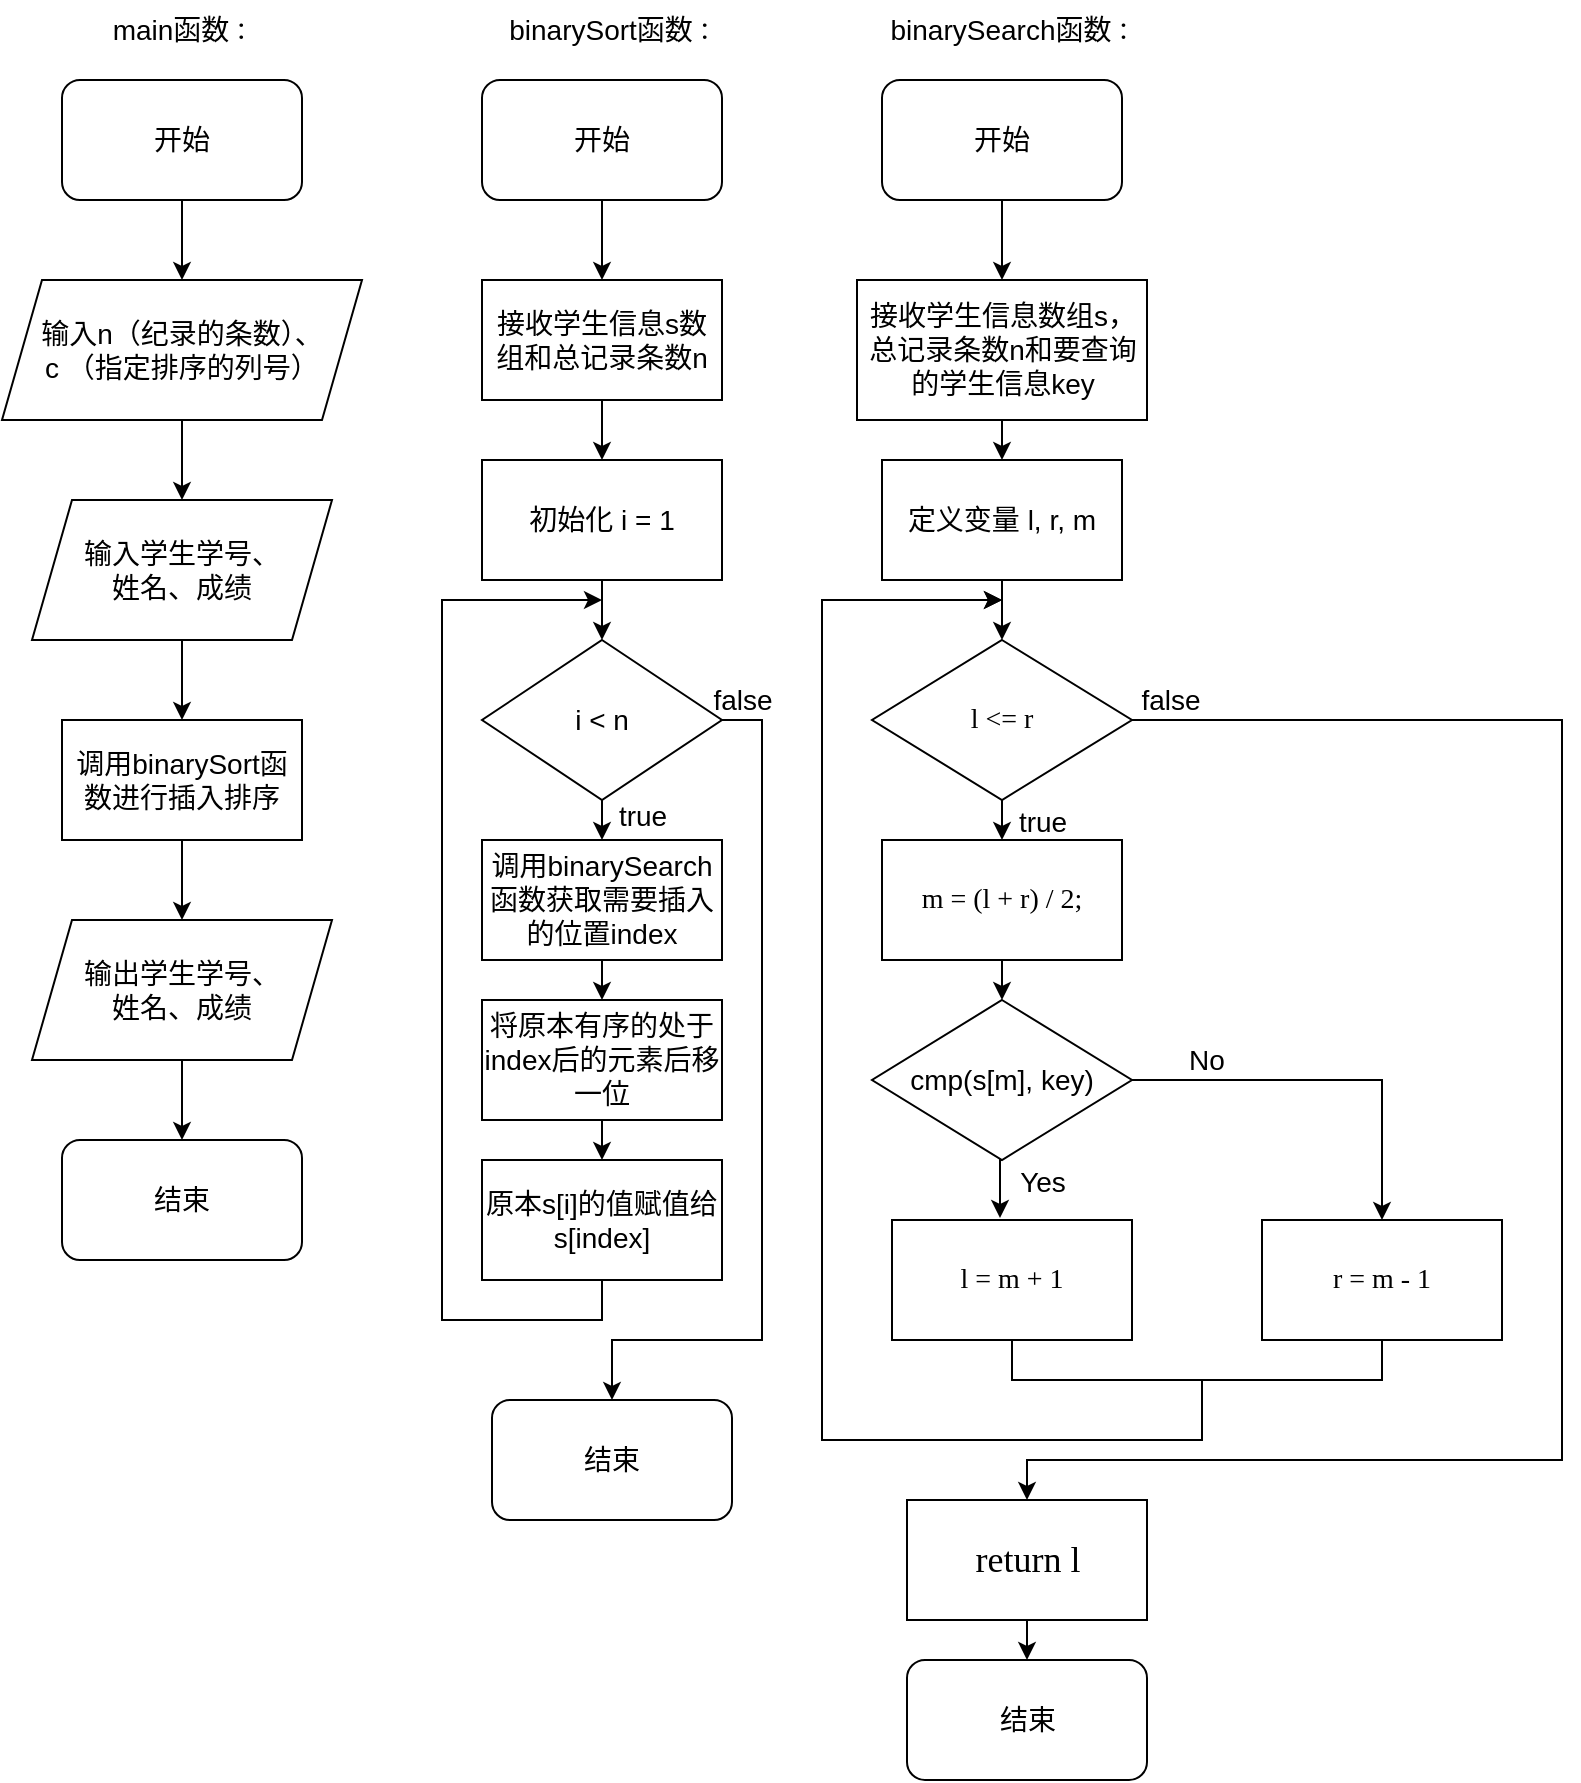 <mxfile version="22.1.2" type="device">
  <diagram name="Page-1" id="edf60f1a-56cd-e834-aa8a-f176f3a09ee4">
    <mxGraphModel dx="1461" dy="733" grid="1" gridSize="10" guides="1" tooltips="1" connect="1" arrows="1" fold="1" page="1" pageScale="1" pageWidth="1100" pageHeight="850" background="none" math="0" shadow="0">
      <root>
        <mxCell id="0" />
        <mxCell id="1" parent="0" />
        <mxCell id="b1GDhm4AdZXL22YN_vrV-1" value="&lt;font style=&quot;font-size: 14px;&quot;&gt;main函数&lt;/font&gt;：" style="text;html=1;align=center;verticalAlign=middle;resizable=0;points=[];autosize=1;strokeColor=none;fillColor=none;" parent="1" vertex="1">
          <mxGeometry x="55" width="90" height="30" as="geometry" />
        </mxCell>
        <mxCell id="b1GDhm4AdZXL22YN_vrV-8" style="edgeStyle=orthogonalEdgeStyle;rounded=0;orthogonalLoop=1;jettySize=auto;html=1;exitX=0.5;exitY=1;exitDx=0;exitDy=0;entryX=0.5;entryY=0;entryDx=0;entryDy=0;" parent="1" source="b1GDhm4AdZXL22YN_vrV-2" target="b1GDhm4AdZXL22YN_vrV-3" edge="1">
          <mxGeometry relative="1" as="geometry" />
        </mxCell>
        <mxCell id="b1GDhm4AdZXL22YN_vrV-2" value="&lt;font style=&quot;font-size: 14px;&quot;&gt;开始&lt;/font&gt;" style="rounded=1;whiteSpace=wrap;html=1;" parent="1" vertex="1">
          <mxGeometry x="40" y="40" width="120" height="60" as="geometry" />
        </mxCell>
        <mxCell id="b1GDhm4AdZXL22YN_vrV-9" style="edgeStyle=orthogonalEdgeStyle;rounded=0;orthogonalLoop=1;jettySize=auto;html=1;exitX=0.5;exitY=1;exitDx=0;exitDy=0;entryX=0.5;entryY=0;entryDx=0;entryDy=0;" parent="1" source="b1GDhm4AdZXL22YN_vrV-3" target="b1GDhm4AdZXL22YN_vrV-4" edge="1">
          <mxGeometry relative="1" as="geometry" />
        </mxCell>
        <mxCell id="b1GDhm4AdZXL22YN_vrV-3" value="&lt;div&gt;&lt;font style=&quot;font-size: 14px;&quot;&gt;输入n（纪录的条数）、&lt;/font&gt;&lt;/div&gt;&lt;div&gt;&lt;font style=&quot;font-size: 14px;&quot;&gt;c （指定排序的列号）&lt;/font&gt;&lt;/div&gt;" style="shape=parallelogram;perimeter=parallelogramPerimeter;whiteSpace=wrap;html=1;fixedSize=1;" parent="1" vertex="1">
          <mxGeometry x="10" y="140" width="180" height="70" as="geometry" />
        </mxCell>
        <mxCell id="b1GDhm4AdZXL22YN_vrV-10" style="edgeStyle=orthogonalEdgeStyle;rounded=0;orthogonalLoop=1;jettySize=auto;html=1;exitX=0.5;exitY=1;exitDx=0;exitDy=0;entryX=0.5;entryY=0;entryDx=0;entryDy=0;" parent="1" source="b1GDhm4AdZXL22YN_vrV-4" target="b1GDhm4AdZXL22YN_vrV-5" edge="1">
          <mxGeometry relative="1" as="geometry" />
        </mxCell>
        <mxCell id="b1GDhm4AdZXL22YN_vrV-4" value="&lt;div&gt;&lt;font style=&quot;font-size: 14px;&quot;&gt;输入学生学号、&lt;/font&gt;&lt;/div&gt;&lt;div&gt;&lt;font style=&quot;font-size: 14px;&quot;&gt;姓名、成绩&lt;/font&gt;&lt;/div&gt;" style="shape=parallelogram;perimeter=parallelogramPerimeter;whiteSpace=wrap;html=1;fixedSize=1;" parent="1" vertex="1">
          <mxGeometry x="25" y="250" width="150" height="70" as="geometry" />
        </mxCell>
        <mxCell id="b1GDhm4AdZXL22YN_vrV-11" style="edgeStyle=orthogonalEdgeStyle;rounded=0;orthogonalLoop=1;jettySize=auto;html=1;exitX=0.5;exitY=1;exitDx=0;exitDy=0;entryX=0.5;entryY=0;entryDx=0;entryDy=0;" parent="1" source="b1GDhm4AdZXL22YN_vrV-5" target="b1GDhm4AdZXL22YN_vrV-7" edge="1">
          <mxGeometry relative="1" as="geometry" />
        </mxCell>
        <mxCell id="b1GDhm4AdZXL22YN_vrV-5" value="&lt;font style=&quot;font-size: 14px;&quot;&gt;调用binarySort函数进行插入排序&lt;/font&gt;" style="rounded=0;whiteSpace=wrap;html=1;" parent="1" vertex="1">
          <mxGeometry x="40" y="360" width="120" height="60" as="geometry" />
        </mxCell>
        <mxCell id="b1GDhm4AdZXL22YN_vrV-13" style="edgeStyle=orthogonalEdgeStyle;rounded=0;orthogonalLoop=1;jettySize=auto;html=1;exitX=0.5;exitY=1;exitDx=0;exitDy=0;entryX=0.5;entryY=0;entryDx=0;entryDy=0;" parent="1" source="b1GDhm4AdZXL22YN_vrV-7" target="b1GDhm4AdZXL22YN_vrV-12" edge="1">
          <mxGeometry relative="1" as="geometry" />
        </mxCell>
        <mxCell id="b1GDhm4AdZXL22YN_vrV-7" value="&lt;div&gt;&lt;font style=&quot;font-size: 14px;&quot;&gt;输出学生学号、&lt;/font&gt;&lt;/div&gt;&lt;div&gt;&lt;font style=&quot;font-size: 14px;&quot;&gt;姓名、成绩&lt;/font&gt;&lt;/div&gt;" style="shape=parallelogram;perimeter=parallelogramPerimeter;whiteSpace=wrap;html=1;fixedSize=1;" parent="1" vertex="1">
          <mxGeometry x="25" y="460" width="150" height="70" as="geometry" />
        </mxCell>
        <mxCell id="b1GDhm4AdZXL22YN_vrV-12" value="&lt;font style=&quot;font-size: 14px;&quot;&gt;结束&lt;/font&gt;" style="rounded=1;whiteSpace=wrap;html=1;" parent="1" vertex="1">
          <mxGeometry x="40" y="570" width="120" height="60" as="geometry" />
        </mxCell>
        <mxCell id="b1GDhm4AdZXL22YN_vrV-14" value="&lt;font style=&quot;font-size: 14px;&quot;&gt;binarySort函数&lt;/font&gt;：" style="text;html=1;align=center;verticalAlign=middle;resizable=0;points=[];autosize=1;strokeColor=none;fillColor=none;" parent="1" vertex="1">
          <mxGeometry x="250" width="130" height="30" as="geometry" />
        </mxCell>
        <mxCell id="b1GDhm4AdZXL22YN_vrV-22" style="edgeStyle=orthogonalEdgeStyle;rounded=0;orthogonalLoop=1;jettySize=auto;html=1;exitX=0.5;exitY=1;exitDx=0;exitDy=0;entryX=0.5;entryY=0;entryDx=0;entryDy=0;" parent="1" source="b1GDhm4AdZXL22YN_vrV-15" target="b1GDhm4AdZXL22YN_vrV-18" edge="1">
          <mxGeometry relative="1" as="geometry" />
        </mxCell>
        <mxCell id="b1GDhm4AdZXL22YN_vrV-15" value="&lt;font style=&quot;font-size: 14px;&quot;&gt;开始&lt;/font&gt;" style="rounded=1;whiteSpace=wrap;html=1;" parent="1" vertex="1">
          <mxGeometry x="250" y="40" width="120" height="60" as="geometry" />
        </mxCell>
        <mxCell id="b1GDhm4AdZXL22YN_vrV-24" style="edgeStyle=orthogonalEdgeStyle;rounded=0;orthogonalLoop=1;jettySize=auto;html=1;exitX=0.5;exitY=1;exitDx=0;exitDy=0;entryX=0.5;entryY=0;entryDx=0;entryDy=0;" parent="1" source="b1GDhm4AdZXL22YN_vrV-16" target="b1GDhm4AdZXL22YN_vrV-17" edge="1">
          <mxGeometry relative="1" as="geometry" />
        </mxCell>
        <mxCell id="b1GDhm4AdZXL22YN_vrV-16" value="&lt;font style=&quot;font-size: 14px;&quot;&gt;初始化 i = 1&lt;/font&gt;" style="rounded=0;whiteSpace=wrap;html=1;" parent="1" vertex="1">
          <mxGeometry x="250" y="230" width="120" height="60" as="geometry" />
        </mxCell>
        <mxCell id="b1GDhm4AdZXL22YN_vrV-25" style="edgeStyle=orthogonalEdgeStyle;rounded=0;orthogonalLoop=1;jettySize=auto;html=1;exitX=0.5;exitY=1;exitDx=0;exitDy=0;entryX=0.5;entryY=0;entryDx=0;entryDy=0;" parent="1" source="b1GDhm4AdZXL22YN_vrV-17" target="b1GDhm4AdZXL22YN_vrV-19" edge="1">
          <mxGeometry relative="1" as="geometry" />
        </mxCell>
        <mxCell id="b1GDhm4AdZXL22YN_vrV-26" value="&lt;div&gt;&lt;font style=&quot;font-size: 14px;&quot;&gt;true&lt;/font&gt;&lt;/div&gt;" style="edgeLabel;html=1;align=center;verticalAlign=middle;resizable=0;points=[];" parent="b1GDhm4AdZXL22YN_vrV-25" vertex="1" connectable="0">
          <mxGeometry x="-0.2" y="2" relative="1" as="geometry">
            <mxPoint x="18" as="offset" />
          </mxGeometry>
        </mxCell>
        <mxCell id="b1GDhm4AdZXL22YN_vrV-31" style="edgeStyle=orthogonalEdgeStyle;rounded=0;orthogonalLoop=1;jettySize=auto;html=1;exitX=1;exitY=0.5;exitDx=0;exitDy=0;" parent="1" source="b1GDhm4AdZXL22YN_vrV-17" target="b1GDhm4AdZXL22YN_vrV-30" edge="1">
          <mxGeometry relative="1" as="geometry">
            <Array as="points">
              <mxPoint x="390" y="360" />
              <mxPoint x="390" y="670" />
              <mxPoint x="315" y="670" />
            </Array>
          </mxGeometry>
        </mxCell>
        <mxCell id="b1GDhm4AdZXL22YN_vrV-32" value="&lt;font style=&quot;font-size: 14px;&quot;&gt;false&lt;/font&gt;" style="edgeLabel;html=1;align=center;verticalAlign=middle;resizable=0;points=[];" parent="b1GDhm4AdZXL22YN_vrV-31" vertex="1" connectable="0">
          <mxGeometry x="-0.954" y="-3" relative="1" as="geometry">
            <mxPoint y="-13" as="offset" />
          </mxGeometry>
        </mxCell>
        <mxCell id="b1GDhm4AdZXL22YN_vrV-17" value="&lt;font style=&quot;font-size: 14px;&quot;&gt;i &amp;lt; n&lt;/font&gt;" style="rhombus;whiteSpace=wrap;html=1;" parent="1" vertex="1">
          <mxGeometry x="250" y="320" width="120" height="80" as="geometry" />
        </mxCell>
        <mxCell id="b1GDhm4AdZXL22YN_vrV-23" style="edgeStyle=orthogonalEdgeStyle;rounded=0;orthogonalLoop=1;jettySize=auto;html=1;exitX=0.5;exitY=1;exitDx=0;exitDy=0;entryX=0.5;entryY=0;entryDx=0;entryDy=0;" parent="1" source="b1GDhm4AdZXL22YN_vrV-18" target="b1GDhm4AdZXL22YN_vrV-16" edge="1">
          <mxGeometry relative="1" as="geometry" />
        </mxCell>
        <mxCell id="b1GDhm4AdZXL22YN_vrV-18" value="&lt;font style=&quot;font-size: 14px;&quot;&gt;接收学生信息s数组和总记录条数n&lt;/font&gt;" style="rounded=0;whiteSpace=wrap;html=1;" parent="1" vertex="1">
          <mxGeometry x="250" y="140" width="120" height="60" as="geometry" />
        </mxCell>
        <mxCell id="b1GDhm4AdZXL22YN_vrV-27" style="edgeStyle=orthogonalEdgeStyle;rounded=0;orthogonalLoop=1;jettySize=auto;html=1;exitX=0.5;exitY=1;exitDx=0;exitDy=0;entryX=0.5;entryY=0;entryDx=0;entryDy=0;" parent="1" source="b1GDhm4AdZXL22YN_vrV-19" target="b1GDhm4AdZXL22YN_vrV-20" edge="1">
          <mxGeometry relative="1" as="geometry" />
        </mxCell>
        <mxCell id="b1GDhm4AdZXL22YN_vrV-19" value="&lt;font style=&quot;font-size: 14px;&quot;&gt;调用binarySearch函数获取需要插入的位置index&lt;/font&gt;" style="rounded=0;whiteSpace=wrap;html=1;" parent="1" vertex="1">
          <mxGeometry x="250" y="420" width="120" height="60" as="geometry" />
        </mxCell>
        <mxCell id="b1GDhm4AdZXL22YN_vrV-28" style="edgeStyle=orthogonalEdgeStyle;rounded=0;orthogonalLoop=1;jettySize=auto;html=1;exitX=0.5;exitY=1;exitDx=0;exitDy=0;entryX=0.5;entryY=0;entryDx=0;entryDy=0;" parent="1" source="b1GDhm4AdZXL22YN_vrV-20" target="b1GDhm4AdZXL22YN_vrV-21" edge="1">
          <mxGeometry relative="1" as="geometry" />
        </mxCell>
        <mxCell id="b1GDhm4AdZXL22YN_vrV-20" value="&lt;font style=&quot;font-size: 14px;&quot;&gt;将原本有序的处于index后的元素后移一位&lt;/font&gt;" style="rounded=0;whiteSpace=wrap;html=1;" parent="1" vertex="1">
          <mxGeometry x="250" y="500" width="120" height="60" as="geometry" />
        </mxCell>
        <mxCell id="b1GDhm4AdZXL22YN_vrV-29" style="edgeStyle=orthogonalEdgeStyle;rounded=0;orthogonalLoop=1;jettySize=auto;html=1;exitX=0.5;exitY=1;exitDx=0;exitDy=0;" parent="1" source="b1GDhm4AdZXL22YN_vrV-21" edge="1">
          <mxGeometry relative="1" as="geometry">
            <mxPoint x="310" y="300" as="targetPoint" />
            <Array as="points">
              <mxPoint x="310" y="660" />
              <mxPoint x="230" y="660" />
              <mxPoint x="230" y="300" />
              <mxPoint x="250" y="300" />
            </Array>
          </mxGeometry>
        </mxCell>
        <mxCell id="b1GDhm4AdZXL22YN_vrV-21" value="&lt;font style=&quot;font-size: 14px;&quot;&gt;原本s[i]的值赋值给s[index]&lt;/font&gt;" style="rounded=0;whiteSpace=wrap;html=1;" parent="1" vertex="1">
          <mxGeometry x="250" y="580" width="120" height="60" as="geometry" />
        </mxCell>
        <mxCell id="b1GDhm4AdZXL22YN_vrV-30" value="&lt;font style=&quot;font-size: 14px;&quot;&gt;结束&lt;/font&gt;" style="rounded=1;whiteSpace=wrap;html=1;" parent="1" vertex="1">
          <mxGeometry x="255" y="700" width="120" height="60" as="geometry" />
        </mxCell>
        <mxCell id="b1GDhm4AdZXL22YN_vrV-33" value="&lt;div&gt;&lt;font style=&quot;font-size: 14px;&quot;&gt;binarySearch函数&lt;/font&gt;：&lt;/div&gt;" style="text;html=1;align=center;verticalAlign=middle;resizable=0;points=[];autosize=1;strokeColor=none;fillColor=none;" parent="1" vertex="1">
          <mxGeometry x="440" width="150" height="30" as="geometry" />
        </mxCell>
        <mxCell id="b1GDhm4AdZXL22YN_vrV-40" style="edgeStyle=orthogonalEdgeStyle;rounded=0;orthogonalLoop=1;jettySize=auto;html=1;exitX=0.5;exitY=1;exitDx=0;exitDy=0;entryX=0.5;entryY=0;entryDx=0;entryDy=0;" parent="1" source="b1GDhm4AdZXL22YN_vrV-34" target="b1GDhm4AdZXL22YN_vrV-35" edge="1">
          <mxGeometry relative="1" as="geometry" />
        </mxCell>
        <mxCell id="b1GDhm4AdZXL22YN_vrV-34" value="&lt;font style=&quot;font-size: 14px;&quot;&gt;开始&lt;/font&gt;" style="rounded=1;whiteSpace=wrap;html=1;" parent="1" vertex="1">
          <mxGeometry x="450" y="40" width="120" height="60" as="geometry" />
        </mxCell>
        <mxCell id="b1GDhm4AdZXL22YN_vrV-41" style="edgeStyle=orthogonalEdgeStyle;rounded=0;orthogonalLoop=1;jettySize=auto;html=1;exitX=0.5;exitY=1;exitDx=0;exitDy=0;entryX=0.5;entryY=0;entryDx=0;entryDy=0;" parent="1" source="b1GDhm4AdZXL22YN_vrV-35" target="b1GDhm4AdZXL22YN_vrV-36" edge="1">
          <mxGeometry relative="1" as="geometry" />
        </mxCell>
        <mxCell id="b1GDhm4AdZXL22YN_vrV-35" value="&lt;font style=&quot;font-size: 14px;&quot;&gt;接收学生信息数组s，总记录条数n和要查询的学生信息key&lt;/font&gt;" style="rounded=0;whiteSpace=wrap;html=1;" parent="1" vertex="1">
          <mxGeometry x="437.5" y="140" width="145" height="70" as="geometry" />
        </mxCell>
        <mxCell id="b1GDhm4AdZXL22YN_vrV-42" style="edgeStyle=orthogonalEdgeStyle;rounded=0;orthogonalLoop=1;jettySize=auto;html=1;exitX=0.5;exitY=1;exitDx=0;exitDy=0;entryX=0.5;entryY=0;entryDx=0;entryDy=0;" parent="1" source="b1GDhm4AdZXL22YN_vrV-36" target="b1GDhm4AdZXL22YN_vrV-37" edge="1">
          <mxGeometry relative="1" as="geometry" />
        </mxCell>
        <mxCell id="b1GDhm4AdZXL22YN_vrV-36" value="&lt;font style=&quot;font-size: 14px;&quot;&gt;定义变量 l, r, m&lt;/font&gt;" style="rounded=0;whiteSpace=wrap;html=1;" parent="1" vertex="1">
          <mxGeometry x="450" y="230" width="120" height="60" as="geometry" />
        </mxCell>
        <mxCell id="b1GDhm4AdZXL22YN_vrV-43" style="edgeStyle=orthogonalEdgeStyle;rounded=0;orthogonalLoop=1;jettySize=auto;html=1;exitX=0.5;exitY=1;exitDx=0;exitDy=0;entryX=0.5;entryY=0;entryDx=0;entryDy=0;" parent="1" source="b1GDhm4AdZXL22YN_vrV-37" target="b1GDhm4AdZXL22YN_vrV-38" edge="1">
          <mxGeometry relative="1" as="geometry" />
        </mxCell>
        <mxCell id="b1GDhm4AdZXL22YN_vrV-44" value="&lt;div&gt;&lt;font style=&quot;font-size: 14px;&quot;&gt;true&lt;/font&gt;&lt;/div&gt;" style="edgeLabel;html=1;align=center;verticalAlign=middle;resizable=0;points=[];" parent="b1GDhm4AdZXL22YN_vrV-43" vertex="1" connectable="0">
          <mxGeometry x="-0.2" y="1" relative="1" as="geometry">
            <mxPoint x="19" y="3" as="offset" />
          </mxGeometry>
        </mxCell>
        <mxCell id="nUjKm5QhO7LnKeO2qCzQ-6" style="edgeStyle=orthogonalEdgeStyle;rounded=0;orthogonalLoop=1;jettySize=auto;html=1;exitX=1;exitY=0.5;exitDx=0;exitDy=0;entryX=0.5;entryY=0;entryDx=0;entryDy=0;" edge="1" parent="1" source="b1GDhm4AdZXL22YN_vrV-37" target="b1GDhm4AdZXL22YN_vrV-52">
          <mxGeometry relative="1" as="geometry">
            <Array as="points">
              <mxPoint x="790" y="360" />
              <mxPoint x="790" y="730" />
              <mxPoint x="523" y="730" />
            </Array>
          </mxGeometry>
        </mxCell>
        <mxCell id="nUjKm5QhO7LnKeO2qCzQ-8" value="&lt;font style=&quot;font-size: 14px;&quot;&gt;false&lt;/font&gt;" style="edgeLabel;html=1;align=center;verticalAlign=middle;resizable=0;points=[];" vertex="1" connectable="0" parent="nUjKm5QhO7LnKeO2qCzQ-6">
          <mxGeometry x="-0.956" y="1" relative="1" as="geometry">
            <mxPoint y="-9" as="offset" />
          </mxGeometry>
        </mxCell>
        <mxCell id="b1GDhm4AdZXL22YN_vrV-37" value="&lt;div&gt;&lt;font face=&quot;Times New Roman&quot; style=&quot;font-size: 14px;&quot;&gt;l &amp;lt;= r&lt;br&gt;&lt;/font&gt;&lt;/div&gt;" style="rhombus;whiteSpace=wrap;html=1;" parent="1" vertex="1">
          <mxGeometry x="445" y="320" width="130" height="80" as="geometry" />
        </mxCell>
        <mxCell id="b1GDhm4AdZXL22YN_vrV-45" style="edgeStyle=orthogonalEdgeStyle;rounded=0;orthogonalLoop=1;jettySize=auto;html=1;exitX=0.5;exitY=1;exitDx=0;exitDy=0;entryX=0.5;entryY=0;entryDx=0;entryDy=0;" parent="1" source="b1GDhm4AdZXL22YN_vrV-38" target="b1GDhm4AdZXL22YN_vrV-39" edge="1">
          <mxGeometry relative="1" as="geometry" />
        </mxCell>
        <mxCell id="b1GDhm4AdZXL22YN_vrV-38" value="&lt;font face=&quot;Times New Roman&quot; style=&quot;font-size: 14px;&quot;&gt;m = (l + r) / 2;&lt;/font&gt;" style="rounded=0;whiteSpace=wrap;html=1;" parent="1" vertex="1">
          <mxGeometry x="450" y="420" width="120" height="60" as="geometry" />
        </mxCell>
        <mxCell id="b1GDhm4AdZXL22YN_vrV-50" style="edgeStyle=orthogonalEdgeStyle;rounded=0;orthogonalLoop=1;jettySize=auto;html=1;exitX=1;exitY=0.5;exitDx=0;exitDy=0;entryX=0.5;entryY=0;entryDx=0;entryDy=0;" parent="1" source="b1GDhm4AdZXL22YN_vrV-39" target="b1GDhm4AdZXL22YN_vrV-49" edge="1">
          <mxGeometry relative="1" as="geometry" />
        </mxCell>
        <mxCell id="b1GDhm4AdZXL22YN_vrV-51" value="&lt;font style=&quot;font-size: 14px;&quot;&gt;No&lt;/font&gt;" style="edgeLabel;html=1;align=center;verticalAlign=middle;resizable=0;points=[];" parent="b1GDhm4AdZXL22YN_vrV-50" vertex="1" connectable="0">
          <mxGeometry x="-0.621" y="-3" relative="1" as="geometry">
            <mxPoint y="-13" as="offset" />
          </mxGeometry>
        </mxCell>
        <mxCell id="b1GDhm4AdZXL22YN_vrV-39" value="&lt;font style=&quot;font-size: 14px;&quot;&gt;cmp(s[m], key)&lt;/font&gt;" style="rhombus;whiteSpace=wrap;html=1;" parent="1" vertex="1">
          <mxGeometry x="445" y="500" width="130" height="80" as="geometry" />
        </mxCell>
        <mxCell id="nUjKm5QhO7LnKeO2qCzQ-5" style="edgeStyle=orthogonalEdgeStyle;rounded=0;orthogonalLoop=1;jettySize=auto;html=1;exitX=0.5;exitY=1;exitDx=0;exitDy=0;" edge="1" parent="1" source="b1GDhm4AdZXL22YN_vrV-46">
          <mxGeometry relative="1" as="geometry">
            <mxPoint x="510" y="300" as="targetPoint" />
            <Array as="points">
              <mxPoint x="515" y="690" />
              <mxPoint x="610" y="690" />
              <mxPoint x="610" y="720" />
              <mxPoint x="420" y="720" />
              <mxPoint x="420" y="300" />
            </Array>
          </mxGeometry>
        </mxCell>
        <mxCell id="b1GDhm4AdZXL22YN_vrV-46" value="&lt;font face=&quot;Times New Roman&quot; style=&quot;font-size: 14px;&quot;&gt;l = m + 1&lt;/font&gt;" style="rounded=0;whiteSpace=wrap;html=1;" parent="1" vertex="1">
          <mxGeometry x="455" y="610" width="120" height="60" as="geometry" />
        </mxCell>
        <mxCell id="b1GDhm4AdZXL22YN_vrV-47" style="edgeStyle=orthogonalEdgeStyle;rounded=0;orthogonalLoop=1;jettySize=auto;html=1;exitX=0.5;exitY=1;exitDx=0;exitDy=0;entryX=0.45;entryY=-0.017;entryDx=0;entryDy=0;entryPerimeter=0;" parent="1" source="b1GDhm4AdZXL22YN_vrV-39" target="b1GDhm4AdZXL22YN_vrV-46" edge="1">
          <mxGeometry relative="1" as="geometry" />
        </mxCell>
        <mxCell id="b1GDhm4AdZXL22YN_vrV-48" value="&lt;div&gt;&lt;font style=&quot;font-size: 14px;&quot;&gt;Yes&lt;/font&gt;&lt;/div&gt;" style="edgeLabel;html=1;align=center;verticalAlign=middle;resizable=0;points=[];" parent="b1GDhm4AdZXL22YN_vrV-47" vertex="1" connectable="0">
          <mxGeometry x="-0.2" y="1" relative="1" as="geometry">
            <mxPoint x="20" as="offset" />
          </mxGeometry>
        </mxCell>
        <mxCell id="nUjKm5QhO7LnKeO2qCzQ-4" style="edgeStyle=orthogonalEdgeStyle;rounded=0;orthogonalLoop=1;jettySize=auto;html=1;exitX=0.5;exitY=1;exitDx=0;exitDy=0;" edge="1" parent="1" source="b1GDhm4AdZXL22YN_vrV-49">
          <mxGeometry relative="1" as="geometry">
            <mxPoint x="510" y="300" as="targetPoint" />
            <Array as="points">
              <mxPoint x="700" y="690" />
              <mxPoint x="610" y="690" />
              <mxPoint x="610" y="720" />
              <mxPoint x="420" y="720" />
              <mxPoint x="420" y="300" />
            </Array>
          </mxGeometry>
        </mxCell>
        <mxCell id="b1GDhm4AdZXL22YN_vrV-49" value="&lt;font face=&quot;Times New Roman&quot; style=&quot;font-size: 14px;&quot;&gt;r = m - 1&lt;/font&gt;" style="rounded=0;whiteSpace=wrap;html=1;" parent="1" vertex="1">
          <mxGeometry x="640" y="610" width="120" height="60" as="geometry" />
        </mxCell>
        <mxCell id="nUjKm5QhO7LnKeO2qCzQ-7" style="edgeStyle=orthogonalEdgeStyle;rounded=0;orthogonalLoop=1;jettySize=auto;html=1;exitX=0.5;exitY=1;exitDx=0;exitDy=0;entryX=0.5;entryY=0;entryDx=0;entryDy=0;" edge="1" parent="1" source="b1GDhm4AdZXL22YN_vrV-52" target="b1GDhm4AdZXL22YN_vrV-55">
          <mxGeometry relative="1" as="geometry" />
        </mxCell>
        <mxCell id="b1GDhm4AdZXL22YN_vrV-52" value="&lt;font style=&quot;font-size: 18px;&quot; face=&quot;Times New Roman&quot;&gt;return l&lt;/font&gt;" style="rounded=0;whiteSpace=wrap;html=1;" parent="1" vertex="1">
          <mxGeometry x="462.5" y="750" width="120" height="60" as="geometry" />
        </mxCell>
        <mxCell id="b1GDhm4AdZXL22YN_vrV-55" value="&lt;font style=&quot;font-size: 14px;&quot;&gt;结束&lt;/font&gt;" style="rounded=1;whiteSpace=wrap;html=1;" parent="1" vertex="1">
          <mxGeometry x="462.5" y="830" width="120" height="60" as="geometry" />
        </mxCell>
      </root>
    </mxGraphModel>
  </diagram>
</mxfile>
